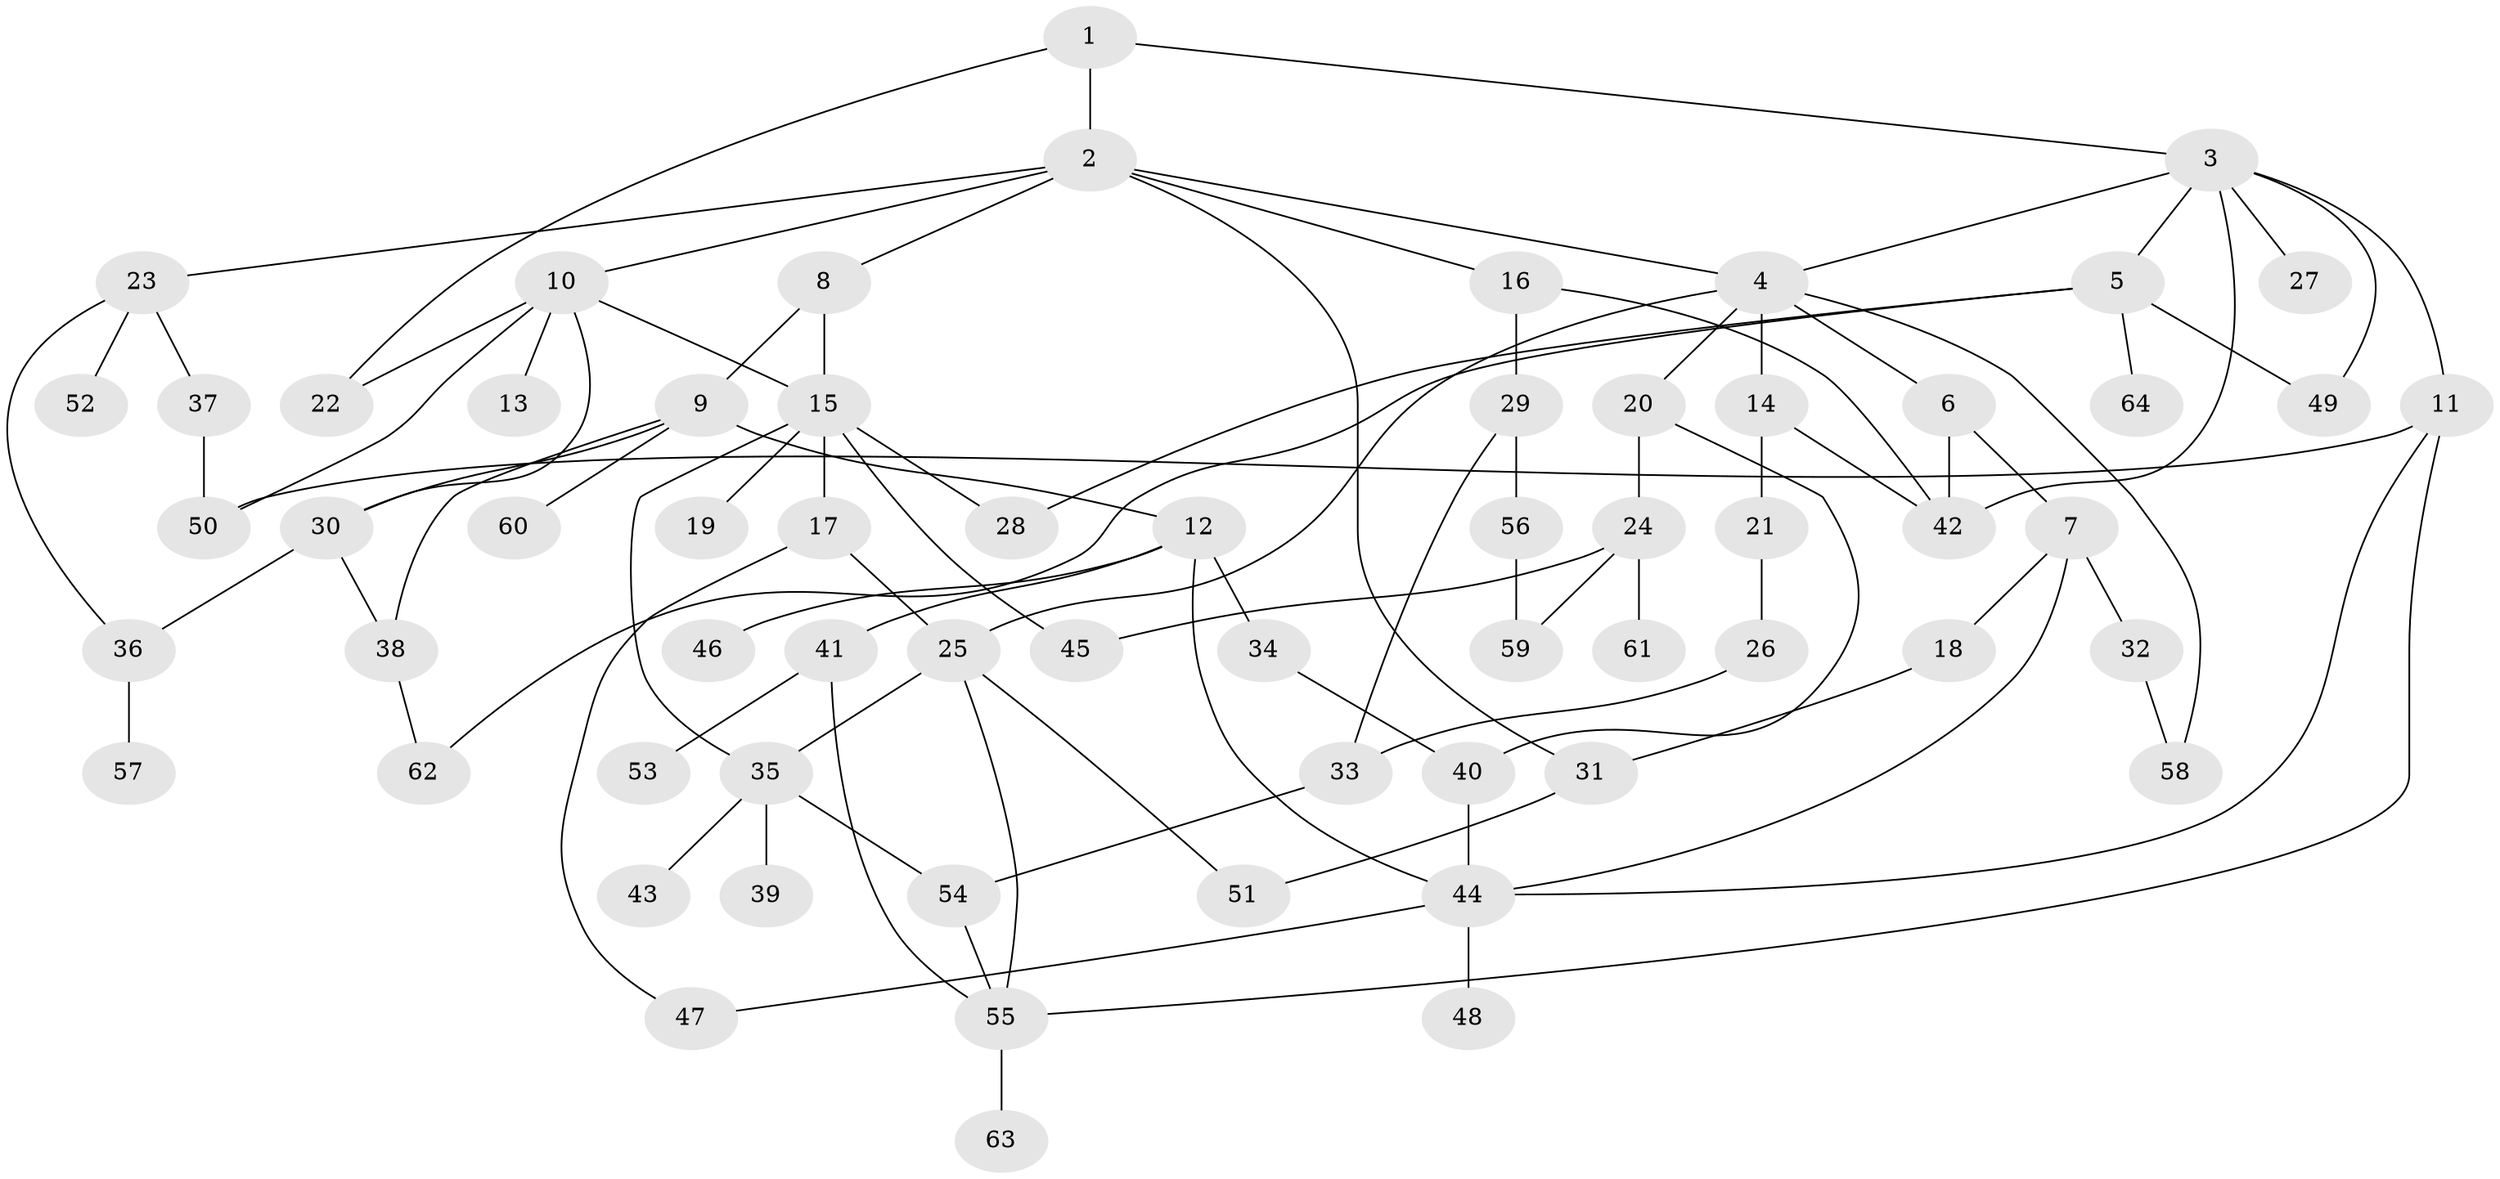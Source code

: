 // Generated by graph-tools (version 1.1) at 2025/10/02/27/25 16:10:54]
// undirected, 64 vertices, 94 edges
graph export_dot {
graph [start="1"]
  node [color=gray90,style=filled];
  1;
  2;
  3;
  4;
  5;
  6;
  7;
  8;
  9;
  10;
  11;
  12;
  13;
  14;
  15;
  16;
  17;
  18;
  19;
  20;
  21;
  22;
  23;
  24;
  25;
  26;
  27;
  28;
  29;
  30;
  31;
  32;
  33;
  34;
  35;
  36;
  37;
  38;
  39;
  40;
  41;
  42;
  43;
  44;
  45;
  46;
  47;
  48;
  49;
  50;
  51;
  52;
  53;
  54;
  55;
  56;
  57;
  58;
  59;
  60;
  61;
  62;
  63;
  64;
  1 -- 2;
  1 -- 3;
  1 -- 22;
  2 -- 8;
  2 -- 10;
  2 -- 16;
  2 -- 23;
  2 -- 4;
  2 -- 31;
  3 -- 4;
  3 -- 5;
  3 -- 11;
  3 -- 27;
  3 -- 49;
  3 -- 42;
  4 -- 6;
  4 -- 14;
  4 -- 20;
  4 -- 25;
  4 -- 58;
  5 -- 49;
  5 -- 62;
  5 -- 64;
  5 -- 28;
  6 -- 7;
  6 -- 42;
  7 -- 18;
  7 -- 32;
  7 -- 44;
  8 -- 9;
  8 -- 15;
  9 -- 12;
  9 -- 60;
  9 -- 30;
  9 -- 38;
  10 -- 13;
  10 -- 15;
  10 -- 30;
  10 -- 50;
  10 -- 22;
  11 -- 50;
  11 -- 55;
  11 -- 44;
  12 -- 34;
  12 -- 41;
  12 -- 46;
  12 -- 44;
  14 -- 21;
  14 -- 42;
  15 -- 17;
  15 -- 19;
  15 -- 28;
  15 -- 45;
  15 -- 35;
  16 -- 29;
  16 -- 42;
  17 -- 47;
  17 -- 25;
  18 -- 31;
  20 -- 24;
  20 -- 40;
  21 -- 26;
  23 -- 36;
  23 -- 37;
  23 -- 52;
  24 -- 61;
  24 -- 59;
  24 -- 45;
  25 -- 35;
  25 -- 51;
  25 -- 55;
  26 -- 33;
  29 -- 56;
  29 -- 33;
  30 -- 38;
  30 -- 36;
  31 -- 51;
  32 -- 58;
  33 -- 54;
  34 -- 40;
  35 -- 39;
  35 -- 43;
  35 -- 54;
  36 -- 57;
  37 -- 50;
  38 -- 62;
  40 -- 44;
  41 -- 53;
  41 -- 55;
  44 -- 48;
  44 -- 47;
  54 -- 55;
  55 -- 63;
  56 -- 59;
}
